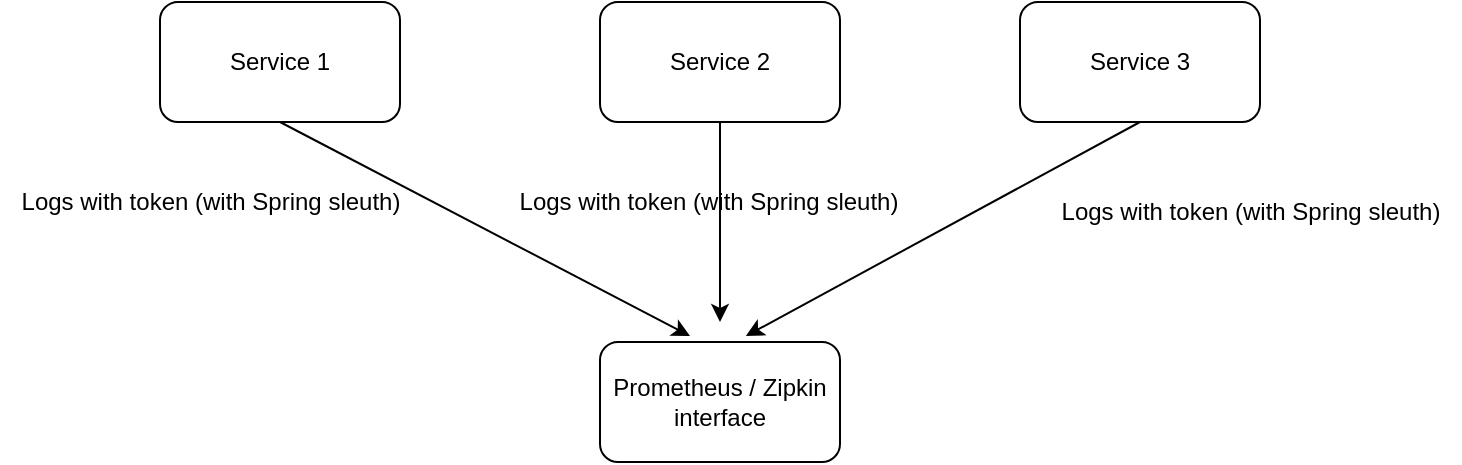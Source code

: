 <mxfile version="20.8.13" type="github">
  <diagram name="Page-1" id="Ss8nT_QTAZkuLPXq_M_W">
    <mxGraphModel dx="880" dy="421" grid="1" gridSize="10" guides="1" tooltips="1" connect="1" arrows="1" fold="1" page="1" pageScale="1" pageWidth="827" pageHeight="1169" math="0" shadow="0">
      <root>
        <mxCell id="0" />
        <mxCell id="1" parent="0" />
        <mxCell id="_oZPz87K2sDN0j5_pGL2-1" value="Service 1" style="rounded=1;whiteSpace=wrap;html=1;" vertex="1" parent="1">
          <mxGeometry x="140" y="70" width="120" height="60" as="geometry" />
        </mxCell>
        <mxCell id="_oZPz87K2sDN0j5_pGL2-2" value="Service 2" style="rounded=1;whiteSpace=wrap;html=1;" vertex="1" parent="1">
          <mxGeometry x="360" y="70" width="120" height="60" as="geometry" />
        </mxCell>
        <mxCell id="_oZPz87K2sDN0j5_pGL2-3" value="Service 3" style="rounded=1;whiteSpace=wrap;html=1;" vertex="1" parent="1">
          <mxGeometry x="570" y="70" width="120" height="60" as="geometry" />
        </mxCell>
        <mxCell id="_oZPz87K2sDN0j5_pGL2-4" value="Prometheus / Zipkin interface" style="rounded=1;whiteSpace=wrap;html=1;" vertex="1" parent="1">
          <mxGeometry x="360" y="240" width="120" height="60" as="geometry" />
        </mxCell>
        <mxCell id="_oZPz87K2sDN0j5_pGL2-6" value="" style="endArrow=classic;html=1;rounded=0;exitX=0.5;exitY=1;exitDx=0;exitDy=0;entryX=0.375;entryY=-0.05;entryDx=0;entryDy=0;entryPerimeter=0;" edge="1" parent="1" source="_oZPz87K2sDN0j5_pGL2-1" target="_oZPz87K2sDN0j5_pGL2-4">
          <mxGeometry width="50" height="50" relative="1" as="geometry">
            <mxPoint x="390" y="240" as="sourcePoint" />
            <mxPoint x="440" y="190" as="targetPoint" />
          </mxGeometry>
        </mxCell>
        <mxCell id="_oZPz87K2sDN0j5_pGL2-7" value="" style="endArrow=classic;html=1;rounded=0;exitX=0.5;exitY=1;exitDx=0;exitDy=0;" edge="1" parent="1" source="_oZPz87K2sDN0j5_pGL2-2">
          <mxGeometry width="50" height="50" relative="1" as="geometry">
            <mxPoint x="390" y="240" as="sourcePoint" />
            <mxPoint x="420" y="230" as="targetPoint" />
          </mxGeometry>
        </mxCell>
        <mxCell id="_oZPz87K2sDN0j5_pGL2-8" value="" style="endArrow=classic;html=1;rounded=0;exitX=0.5;exitY=1;exitDx=0;exitDy=0;entryX=0.608;entryY=-0.05;entryDx=0;entryDy=0;entryPerimeter=0;" edge="1" parent="1" source="_oZPz87K2sDN0j5_pGL2-3" target="_oZPz87K2sDN0j5_pGL2-4">
          <mxGeometry width="50" height="50" relative="1" as="geometry">
            <mxPoint x="390" y="240" as="sourcePoint" />
            <mxPoint x="440" y="190" as="targetPoint" />
          </mxGeometry>
        </mxCell>
        <mxCell id="_oZPz87K2sDN0j5_pGL2-9" value="Logs with token (with Spring sleuth)" style="text;html=1;align=center;verticalAlign=middle;resizable=0;points=[];autosize=1;strokeColor=none;fillColor=none;" vertex="1" parent="1">
          <mxGeometry x="60" y="155" width="210" height="30" as="geometry" />
        </mxCell>
        <mxCell id="_oZPz87K2sDN0j5_pGL2-12" value="Logs with token (with Spring sleuth)" style="text;html=1;align=center;verticalAlign=middle;resizable=0;points=[];autosize=1;strokeColor=none;fillColor=none;" vertex="1" parent="1">
          <mxGeometry x="309" y="155" width="210" height="30" as="geometry" />
        </mxCell>
        <mxCell id="_oZPz87K2sDN0j5_pGL2-13" value="Logs with token (with Spring sleuth)" style="text;html=1;align=center;verticalAlign=middle;resizable=0;points=[];autosize=1;strokeColor=none;fillColor=none;" vertex="1" parent="1">
          <mxGeometry x="580" y="160" width="210" height="30" as="geometry" />
        </mxCell>
      </root>
    </mxGraphModel>
  </diagram>
</mxfile>
